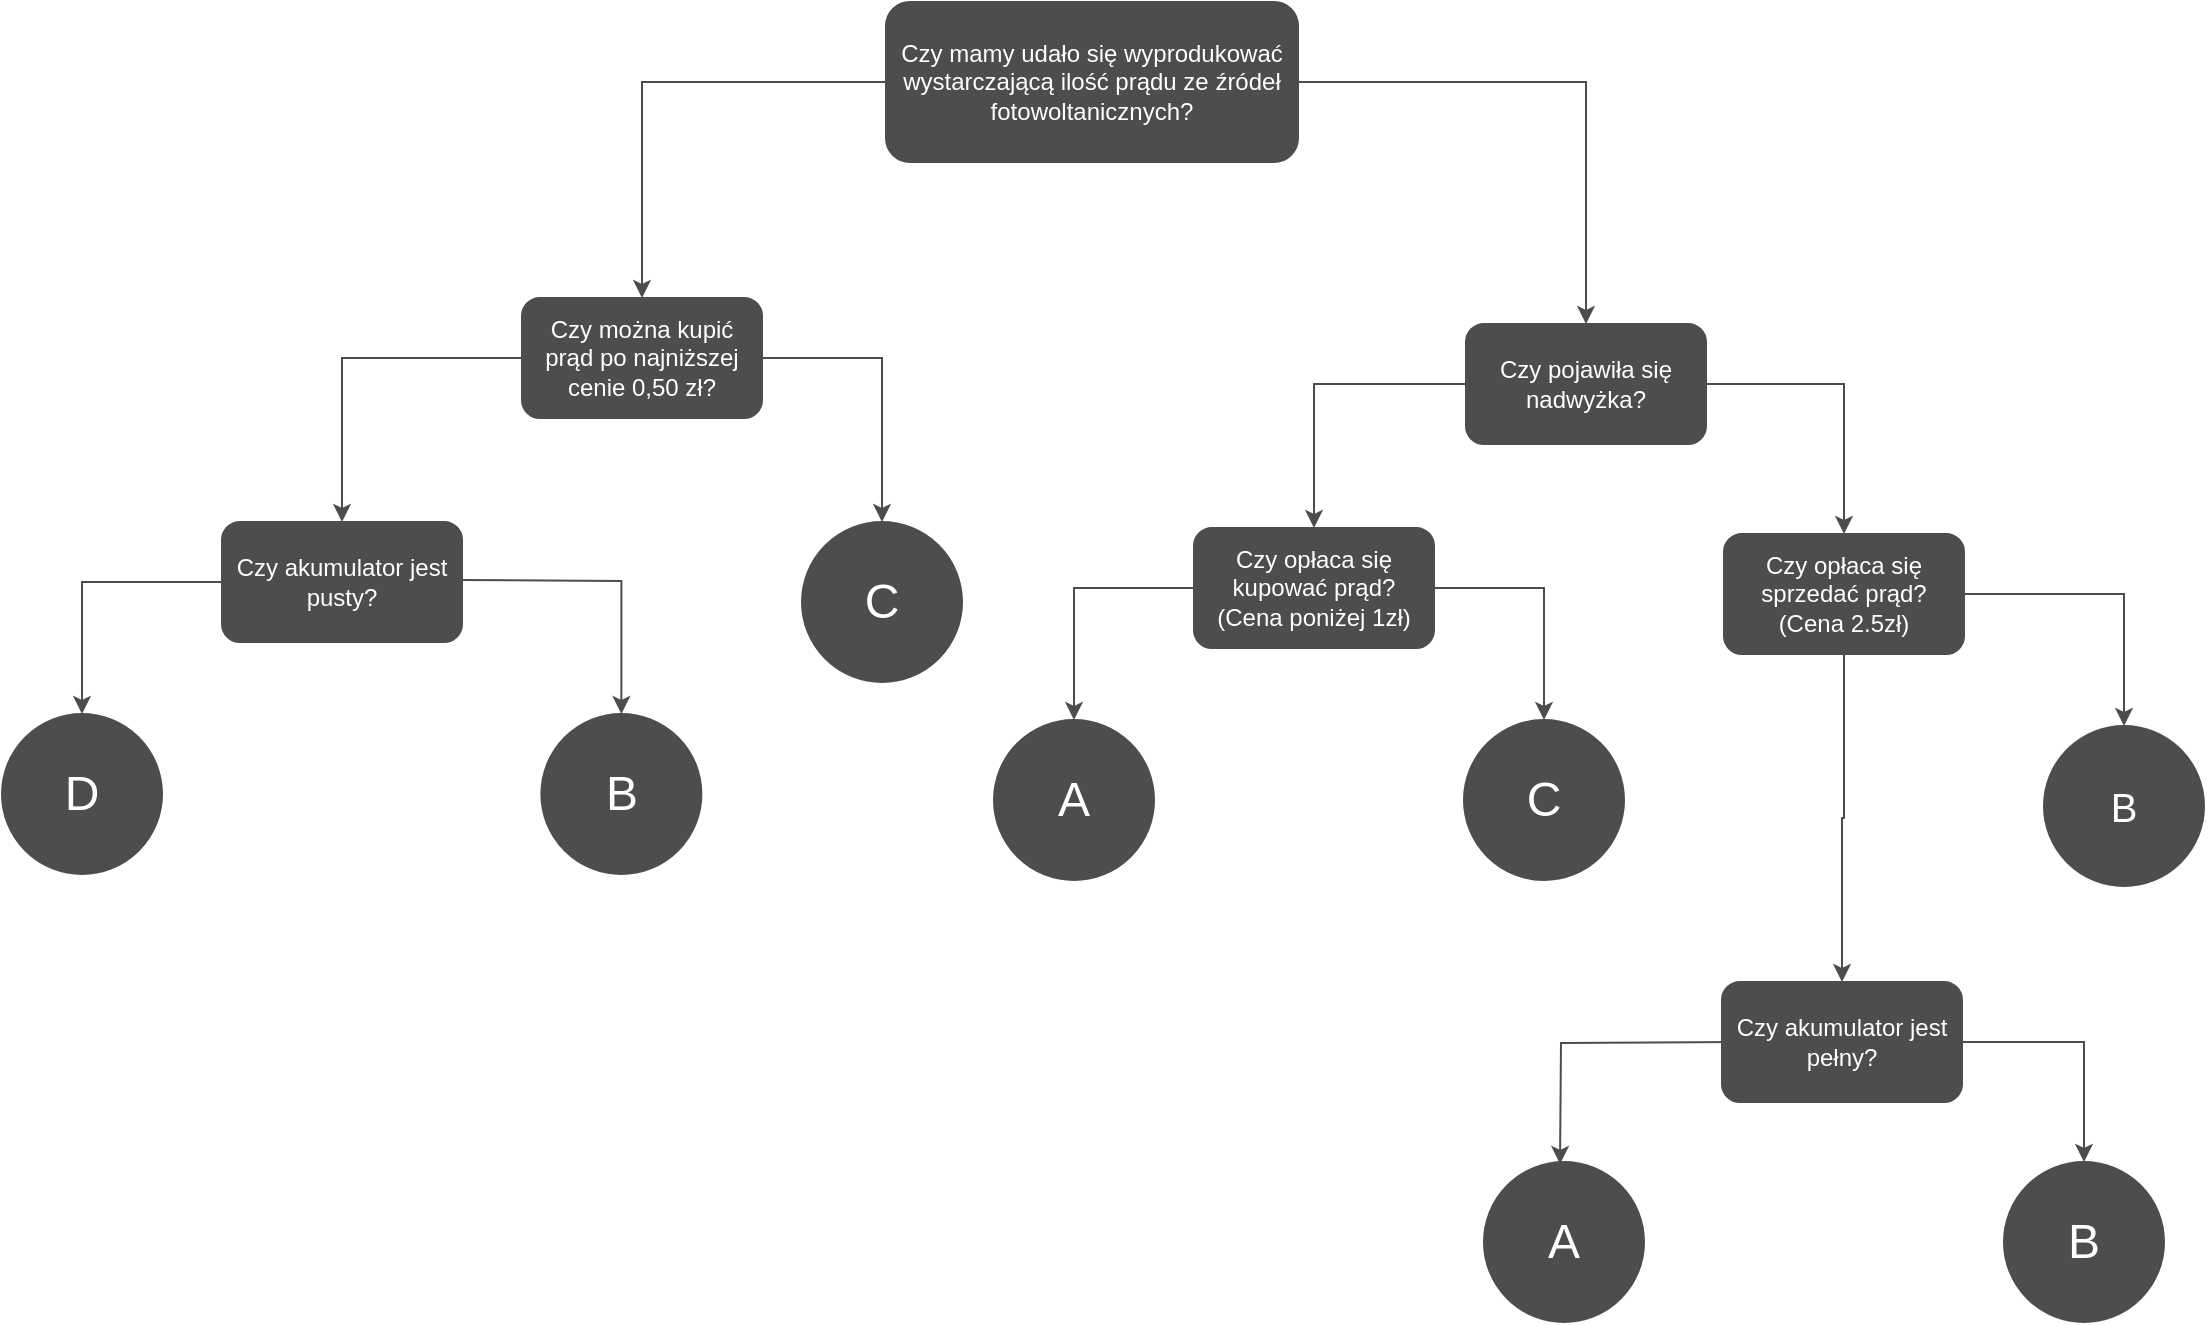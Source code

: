 <mxfile version="14.5.10" type="github"><diagram id="IkDnUsf_z1abPDrehuKb" name="Page-1"><mxGraphModel dx="1221" dy="578" grid="1" gridSize="10" guides="1" tooltips="1" connect="1" arrows="1" fold="1" page="1" pageScale="1" pageWidth="1169" pageHeight="827" math="0" shadow="0"><root><mxCell id="0"/><mxCell id="1" parent="0"/><mxCell id="3e4Ln8BOHSy5U9Qqnask-23" style="edgeStyle=orthogonalEdgeStyle;rounded=0;orthogonalLoop=1;jettySize=auto;html=1;entryX=0.5;entryY=0;entryDx=0;entryDy=0;strokeColor=#4D4D4D;labelBackgroundColor=none;fillColor=#4D4D4D;fontColor=#FFFFFF;" parent="1" source="3e4Ln8BOHSy5U9Qqnask-2" target="3e4Ln8BOHSy5U9Qqnask-3" edge="1"><mxGeometry relative="1" as="geometry"/></mxCell><mxCell id="3e4Ln8BOHSy5U9Qqnask-25" style="edgeStyle=orthogonalEdgeStyle;rounded=0;orthogonalLoop=1;jettySize=auto;html=1;entryX=0.5;entryY=0;entryDx=0;entryDy=0;strokeColor=#4D4D4D;labelBackgroundColor=none;fillColor=#4D4D4D;fontColor=#FFFFFF;" parent="1" source="3e4Ln8BOHSy5U9Qqnask-2" target="3e4Ln8BOHSy5U9Qqnask-9" edge="1"><mxGeometry relative="1" as="geometry"/></mxCell><mxCell id="3e4Ln8BOHSy5U9Qqnask-2" value="Czy mamy udało się wyprodukować wystarczającą ilość prądu ze źródeł fotowoltanicznych?" style="rounded=1;whiteSpace=wrap;html=1;labelBackgroundColor=none;strokeColor=#4D4D4D;fillColor=#4D4D4D;fontColor=#FFFFFF;" parent="1" vertex="1"><mxGeometry x="507" y="30" width="206" height="80" as="geometry"/></mxCell><mxCell id="3e4Ln8BOHSy5U9Qqnask-6" style="edgeStyle=orthogonalEdgeStyle;rounded=0;orthogonalLoop=1;jettySize=auto;html=1;entryX=0.5;entryY=0;entryDx=0;entryDy=0;exitX=1;exitY=0.5;exitDx=0;exitDy=0;labelBackgroundColor=none;strokeColor=#4D4D4D;fillColor=#4D4D4D;fontColor=#FFFFFF;" parent="1" source="3e4Ln8BOHSy5U9Qqnask-3" target="3e4Ln8BOHSy5U9Qqnask-5" edge="1"><mxGeometry relative="1" as="geometry"/></mxCell><mxCell id="3e4Ln8BOHSy5U9Qqnask-8" value="Tak" style="edgeLabel;html=1;align=center;verticalAlign=middle;resizable=0;points=[];labelBackgroundColor=none;strokeColor=#4D4D4D;fillColor=#4D4D4D;fontColor=#FFFFFF;" parent="3e4Ln8BOHSy5U9Qqnask-6" vertex="1" connectable="0"><mxGeometry x="0.145" y="3" relative="1" as="geometry"><mxPoint x="-103" y="-10" as="offset"/></mxGeometry></mxCell><mxCell id="3e4Ln8BOHSy5U9Qqnask-27" style="edgeStyle=orthogonalEdgeStyle;rounded=0;orthogonalLoop=1;jettySize=auto;html=1;entryX=0.5;entryY=0;entryDx=0;entryDy=0;strokeColor=#4D4D4D;labelBackgroundColor=none;fillColor=#4D4D4D;fontColor=#FFFFFF;" parent="1" source="3e4Ln8BOHSy5U9Qqnask-3" target="3e4Ln8BOHSy5U9Qqnask-26" edge="1"><mxGeometry relative="1" as="geometry"/></mxCell><mxCell id="3e4Ln8BOHSy5U9Qqnask-3" value="Czy pojawiła się nadwyżka?" style="rounded=1;whiteSpace=wrap;html=1;labelBackgroundColor=none;strokeColor=#4D4D4D;fillColor=#4D4D4D;fontColor=#FFFFFF;" parent="1" vertex="1"><mxGeometry x="797" y="191" width="120" height="60" as="geometry"/></mxCell><mxCell id="3e4Ln8BOHSy5U9Qqnask-12" style="edgeStyle=orthogonalEdgeStyle;rounded=0;orthogonalLoop=1;jettySize=auto;html=1;strokeColor=#4D4D4D;exitX=1;exitY=0.5;exitDx=0;exitDy=0;labelBackgroundColor=none;fillColor=#4D4D4D;fontColor=#FFFFFF;" parent="1" source="3e4Ln8BOHSy5U9Qqnask-5" target="3e4Ln8BOHSy5U9Qqnask-10" edge="1"><mxGeometry relative="1" as="geometry"/></mxCell><mxCell id="3e4Ln8BOHSy5U9Qqnask-15" style="edgeStyle=orthogonalEdgeStyle;rounded=0;orthogonalLoop=1;jettySize=auto;html=1;entryX=0.5;entryY=0;entryDx=0;entryDy=0;strokeColor=#4D4D4D;labelBackgroundColor=none;fillColor=#4D4D4D;fontColor=#FFFFFF;" parent="1" source="3e4Ln8BOHSy5U9Qqnask-5" target="3e4Ln8BOHSy5U9Qqnask-14" edge="1"><mxGeometry relative="1" as="geometry"><mxPoint x="1021" y="413" as="targetPoint"/></mxGeometry></mxCell><mxCell id="3e4Ln8BOHSy5U9Qqnask-5" value="Czy opłaca się sprzedać prąd?&lt;br&gt;(Cena 2.5zł)" style="rounded=1;whiteSpace=wrap;html=1;labelBackgroundColor=none;strokeColor=#4D4D4D;fillColor=#4D4D4D;fontColor=#FFFFFF;" parent="1" vertex="1"><mxGeometry x="926" y="296" width="120" height="60" as="geometry"/></mxCell><mxCell id="3e4Ln8BOHSy5U9Qqnask-40" style="edgeStyle=orthogonalEdgeStyle;rounded=0;orthogonalLoop=1;jettySize=auto;html=1;entryX=0.5;entryY=0;entryDx=0;entryDy=0;strokeColor=#4D4D4D;labelBackgroundColor=none;fillColor=#4D4D4D;fontColor=#FFFFFF;" parent="1" source="3e4Ln8BOHSy5U9Qqnask-9" target="3e4Ln8BOHSy5U9Qqnask-39" edge="1"><mxGeometry relative="1" as="geometry"/></mxCell><mxCell id="3e4Ln8BOHSy5U9Qqnask-42" style="edgeStyle=orthogonalEdgeStyle;rounded=0;orthogonalLoop=1;jettySize=auto;html=1;entryX=0.5;entryY=0;entryDx=0;entryDy=0;strokeColor=#4D4D4D;labelBackgroundColor=none;fillColor=#4D4D4D;fontColor=#FFFFFF;" parent="1" source="3e4Ln8BOHSy5U9Qqnask-9" target="3e4Ln8BOHSy5U9Qqnask-41" edge="1"><mxGeometry relative="1" as="geometry"/></mxCell><mxCell id="3e4Ln8BOHSy5U9Qqnask-44" value="Nie" style="edgeLabel;html=1;align=center;verticalAlign=middle;resizable=0;points=[];labelBackgroundColor=none;strokeColor=#4D4D4D;fillColor=#4D4D4D;fontStyle=1;fontSize=15;fontColor=#FFFFFF;" parent="3e4Ln8BOHSy5U9Qqnask-42" vertex="1" connectable="0"><mxGeometry x="-0.308" y="2" relative="1" as="geometry"><mxPoint x="9" y="-12" as="offset"/></mxGeometry></mxCell><mxCell id="3e4Ln8BOHSy5U9Qqnask-9" value="Czy można kupić prąd po najniższej cenie 0,50 zł?" style="rounded=1;whiteSpace=wrap;html=1;labelBackgroundColor=none;strokeColor=#4D4D4D;fillColor=#4D4D4D;fontColor=#FFFFFF;" parent="1" vertex="1"><mxGeometry x="325" y="178" width="120" height="60" as="geometry"/></mxCell><mxCell id="3e4Ln8BOHSy5U9Qqnask-10" value="&lt;font style=&quot;font-size: 20px&quot;&gt;B&lt;/font&gt;" style="ellipse;whiteSpace=wrap;html=1;labelBackgroundColor=none;strokeColor=#4D4D4D;fillColor=#4D4D4D;fontColor=#FFFFFF;" parent="1" vertex="1"><mxGeometry x="1086" y="392" width="80" height="80" as="geometry"/></mxCell><mxCell id="3e4Ln8BOHSy5U9Qqnask-21" style="edgeStyle=orthogonalEdgeStyle;rounded=0;orthogonalLoop=1;jettySize=auto;html=1;entryX=0.5;entryY=0;entryDx=0;entryDy=0;strokeColor=#4D4D4D;labelBackgroundColor=none;fillColor=#4D4D4D;fontColor=#FFFFFF;" parent="1" edge="1"><mxGeometry relative="1" as="geometry"><mxPoint x="934" y="550" as="sourcePoint"/><mxPoint x="844" y="611" as="targetPoint"/></mxGeometry></mxCell><mxCell id="3e4Ln8BOHSy5U9Qqnask-51" style="edgeStyle=orthogonalEdgeStyle;rounded=0;orthogonalLoop=1;jettySize=auto;html=1;entryX=0.5;entryY=0;entryDx=0;entryDy=0;strokeColor=#4D4D4D;labelBackgroundColor=none;fillColor=#4D4D4D;fontColor=#FFFFFF;" parent="1" source="3e4Ln8BOHSy5U9Qqnask-14" target="3e4Ln8BOHSy5U9Qqnask-17" edge="1"><mxGeometry relative="1" as="geometry"/></mxCell><mxCell id="3e4Ln8BOHSy5U9Qqnask-52" value="Tak" style="edgeLabel;html=1;align=center;verticalAlign=middle;resizable=0;points=[];labelBackgroundColor=none;strokeColor=#4D4D4D;fillColor=#4D4D4D;fontColor=#FFFFFF;" parent="3e4Ln8BOHSy5U9Qqnask-51" vertex="1" connectable="0"><mxGeometry x="-0.264" y="-4" relative="1" as="geometry"><mxPoint x="-71" y="-21" as="offset"/></mxGeometry></mxCell><mxCell id="3e4Ln8BOHSy5U9Qqnask-14" value="Czy akumulator jest pełny?" style="rounded=1;whiteSpace=wrap;html=1;labelBackgroundColor=none;strokeColor=#4D4D4D;fillColor=#4D4D4D;fontColor=#FFFFFF;" parent="1" vertex="1"><mxGeometry x="925" y="520" width="120" height="60" as="geometry"/></mxCell><mxCell id="3e4Ln8BOHSy5U9Qqnask-17" value="&lt;font style=&quot;font-size: 24px&quot;&gt;B&lt;/font&gt;" style="ellipse;whiteSpace=wrap;html=1;labelBackgroundColor=none;strokeColor=#4D4D4D;fillColor=#4D4D4D;fontColor=#FFFFFF;" parent="1" vertex="1"><mxGeometry x="1066" y="610" width="80" height="80" as="geometry"/></mxCell><mxCell id="3e4Ln8BOHSy5U9Qqnask-18" value="&lt;font style=&quot;font-size: 24px&quot;&gt;A&lt;/font&gt;" style="ellipse;whiteSpace=wrap;html=1;labelBackgroundColor=none;strokeColor=#4D4D4D;fillColor=#4D4D4D;fontColor=#FFFFFF;" parent="1" vertex="1"><mxGeometry x="806" y="610" width="80" height="80" as="geometry"/></mxCell><mxCell id="3e4Ln8BOHSy5U9Qqnask-33" style="edgeStyle=orthogonalEdgeStyle;rounded=0;orthogonalLoop=1;jettySize=auto;html=1;entryX=0.5;entryY=0;entryDx=0;entryDy=0;strokeColor=#4D4D4D;labelBackgroundColor=none;fillColor=#4D4D4D;fontColor=#FFFFFF;" parent="1" source="3e4Ln8BOHSy5U9Qqnask-26" target="3e4Ln8BOHSy5U9Qqnask-32" edge="1"><mxGeometry relative="1" as="geometry"/></mxCell><mxCell id="3e4Ln8BOHSy5U9Qqnask-35" style="edgeStyle=orthogonalEdgeStyle;rounded=0;orthogonalLoop=1;jettySize=auto;html=1;entryX=0.5;entryY=0;entryDx=0;entryDy=0;strokeColor=#4D4D4D;labelBackgroundColor=none;fillColor=#4D4D4D;fontColor=#FFFFFF;" parent="1" source="3e4Ln8BOHSy5U9Qqnask-26" target="3e4Ln8BOHSy5U9Qqnask-34" edge="1"><mxGeometry relative="1" as="geometry"/></mxCell><mxCell id="3e4Ln8BOHSy5U9Qqnask-26" value="Czy opłaca się kupować prąd?&lt;br&gt;(Cena poniżej 1zł)" style="rounded=1;whiteSpace=wrap;html=1;labelBackgroundColor=none;strokeColor=#4D4D4D;fillColor=#4D4D4D;fontColor=#FFFFFF;" parent="1" vertex="1"><mxGeometry x="661" y="293" width="120" height="60" as="geometry"/></mxCell><mxCell id="3e4Ln8BOHSy5U9Qqnask-32" value="&lt;font style=&quot;font-size: 24px&quot;&gt;C&lt;/font&gt;" style="ellipse;whiteSpace=wrap;html=1;aspect=fixed;labelBackgroundColor=none;strokeColor=#4D4D4D;fillColor=#4D4D4D;fontColor=#FFFFFF;" parent="1" vertex="1"><mxGeometry x="796" y="389" width="80" height="80" as="geometry"/></mxCell><mxCell id="3e4Ln8BOHSy5U9Qqnask-34" value="&lt;font style=&quot;font-size: 24px&quot;&gt;A&lt;/font&gt;" style="ellipse;whiteSpace=wrap;html=1;aspect=fixed;labelBackgroundColor=none;strokeColor=#4D4D4D;fillColor=#4D4D4D;fontColor=#FFFFFF;" parent="1" vertex="1"><mxGeometry x="561" y="389" width="80" height="80" as="geometry"/></mxCell><mxCell id="3e4Ln8BOHSy5U9Qqnask-39" value="&lt;font style=&quot;font-size: 24px&quot;&gt;C&lt;/font&gt;" style="ellipse;whiteSpace=wrap;html=1;aspect=fixed;labelBackgroundColor=none;strokeColor=#4D4D4D;fillColor=#4D4D4D;fontColor=#FFFFFF;" parent="1" vertex="1"><mxGeometry x="465" y="290" width="80" height="80" as="geometry"/></mxCell><mxCell id="3e4Ln8BOHSy5U9Qqnask-46" style="edgeStyle=orthogonalEdgeStyle;rounded=0;orthogonalLoop=1;jettySize=auto;html=1;entryX=0.5;entryY=0;entryDx=0;entryDy=0;strokeColor=#4D4D4D;labelBackgroundColor=none;fillColor=#4D4D4D;fontColor=#FFFFFF;" parent="1" target="3e4Ln8BOHSy5U9Qqnask-45" edge="1"><mxGeometry relative="1" as="geometry"><mxPoint x="295" y="319" as="sourcePoint"/><mxPoint x="375" y="391" as="targetPoint"/></mxGeometry></mxCell><mxCell id="Hj2xpv8H0NAhdE0GHQou-2" style="edgeStyle=orthogonalEdgeStyle;rounded=0;orthogonalLoop=1;jettySize=auto;html=1;entryX=0.5;entryY=0;entryDx=0;entryDy=0;strokeColor=#4D4D4D;fillColor=#4D4D4D;fontColor=#FFFFFF;" edge="1" parent="1" source="3e4Ln8BOHSy5U9Qqnask-41" target="3e4Ln8BOHSy5U9Qqnask-47"><mxGeometry relative="1" as="geometry"/></mxCell><mxCell id="3e4Ln8BOHSy5U9Qqnask-41" value="Czy akumulator jest pusty?" style="rounded=1;whiteSpace=wrap;html=1;labelBackgroundColor=none;strokeColor=#4D4D4D;fillColor=#4D4D4D;fontColor=#FFFFFF;" parent="1" vertex="1"><mxGeometry x="175" y="290" width="120" height="60" as="geometry"/></mxCell><mxCell id="3e4Ln8BOHSy5U9Qqnask-45" value="&lt;font style=&quot;font-size: 24px&quot;&gt;B&lt;/font&gt;" style="ellipse;whiteSpace=wrap;html=1;aspect=fixed;labelBackgroundColor=none;strokeColor=#4D4D4D;fillColor=#4D4D4D;fontColor=#FFFFFF;" parent="1" vertex="1"><mxGeometry x="334.69" y="386" width="80" height="80" as="geometry"/></mxCell><mxCell id="3e4Ln8BOHSy5U9Qqnask-47" value="&lt;font style=&quot;font-size: 24px&quot;&gt;D&lt;/font&gt;" style="ellipse;whiteSpace=wrap;html=1;aspect=fixed;labelBackgroundColor=none;strokeColor=#4D4D4D;fillColor=#4D4D4D;fontColor=#FFFFFF;" parent="1" vertex="1"><mxGeometry x="65" y="386" width="80" height="80" as="geometry"/></mxCell><mxCell id="Hj2xpv8H0NAhdE0GHQou-3" value="Nie" style="edgeLabel;html=1;align=center;verticalAlign=middle;resizable=0;points=[];labelBackgroundColor=none;strokeColor=#4D4D4D;fillColor=#4D4D4D;fontStyle=1;fontSize=15;fontColor=#FFFFFF;" vertex="1" connectable="0" parent="1"><mxGeometry x="284.69" y="207.966" as="geometry"><mxPoint x="-141" y="97" as="offset"/></mxGeometry></mxCell><mxCell id="Hj2xpv8H0NAhdE0GHQou-4" value="Nie" style="edgeLabel;html=1;align=center;verticalAlign=middle;resizable=0;points=[];labelBackgroundColor=none;strokeColor=#4D4D4D;fillColor=#4D4D4D;fontStyle=1;fontSize=15;fontColor=#FFFFFF;" vertex="1" connectable="0" parent="1"><mxGeometry x="295.0" y="227.966" as="geometry"><mxPoint x="167" y="-173" as="offset"/></mxGeometry></mxCell><mxCell id="Hj2xpv8H0NAhdE0GHQou-5" value="Nie" style="edgeLabel;html=1;align=center;verticalAlign=middle;resizable=0;points=[];labelBackgroundColor=none;strokeColor=#4D4D4D;fillColor=#4D4D4D;fontStyle=1;fontSize=15;fontColor=#FFFFFF;" vertex="1" connectable="0" parent="1"><mxGeometry x="250.0" y="237.996" as="geometry"><mxPoint x="378" y="68" as="offset"/></mxGeometry></mxCell><mxCell id="Hj2xpv8H0NAhdE0GHQou-6" value="Nie" style="edgeLabel;html=1;align=center;verticalAlign=middle;resizable=0;points=[];labelBackgroundColor=none;strokeColor=#4D4D4D;fillColor=#4D4D4D;fontStyle=1;fontSize=15;fontColor=#FFFFFF;" vertex="1" connectable="0" parent="1"><mxGeometry x="270.0" y="250.996" as="geometry"><mxPoint x="490" y="-41" as="offset"/></mxGeometry></mxCell><mxCell id="Hj2xpv8H0NAhdE0GHQou-8" value="Nie" style="edgeLabel;html=1;align=center;verticalAlign=middle;resizable=0;points=[];labelBackgroundColor=none;strokeColor=#4D4D4D;fillColor=#4D4D4D;fontStyle=1;fontSize=15;fontColor=#FFFFFF;" vertex="1" connectable="0" parent="1"><mxGeometry x="284.69" y="269.996" as="geometry"><mxPoint x="603" y="269" as="offset"/></mxGeometry></mxCell><mxCell id="Hj2xpv8H0NAhdE0GHQou-9" value="Nie" style="edgeLabel;html=1;align=center;verticalAlign=middle;resizable=0;points=[];labelBackgroundColor=none;strokeColor=#4D4D4D;fillColor=#4D4D4D;fontStyle=1;fontSize=15;fontColor=#FFFFFF;" vertex="1" connectable="0" parent="1"><mxGeometry x="334.69" y="289.996" as="geometry"><mxPoint x="669" y="98" as="offset"/></mxGeometry></mxCell><mxCell id="Hj2xpv8H0NAhdE0GHQou-10" value="Tak" style="edgeLabel;html=1;align=center;verticalAlign=middle;resizable=0;points=[];labelBackgroundColor=none;strokeColor=#4D4D4D;fillColor=#4D4D4D;fontStyle=1;fontSize=15;fontColor=#FFFFFF;" vertex="1" connectable="0" parent="1"><mxGeometry x="770.0" y="57.996" as="geometry"><mxPoint x="2" y="-3" as="offset"/></mxGeometry></mxCell><mxCell id="Hj2xpv8H0NAhdE0GHQou-12" value="Tak" style="edgeLabel;html=1;align=center;verticalAlign=middle;resizable=0;points=[];labelBackgroundColor=none;strokeColor=#4D4D4D;fillColor=#4D4D4D;fontStyle=1;fontSize=15;fontColor=#FFFFFF;" vertex="1" connectable="0" parent="1"><mxGeometry x="825.0" y="57.996" as="geometry"><mxPoint x="-347" y="140" as="offset"/></mxGeometry></mxCell><mxCell id="Hj2xpv8H0NAhdE0GHQou-13" value="Tak" style="edgeLabel;html=1;align=center;verticalAlign=middle;resizable=0;points=[];labelBackgroundColor=none;strokeColor=#4D4D4D;fillColor=#4D4D4D;fontStyle=1;fontSize=15;fontColor=#FFFFFF;" vertex="1" connectable="0" parent="1"><mxGeometry x="827.0" y="72.996" as="geometry"><mxPoint x="-497" y="235" as="offset"/></mxGeometry></mxCell><mxCell id="Hj2xpv8H0NAhdE0GHQou-14" value="Tak" style="edgeLabel;html=1;align=center;verticalAlign=middle;resizable=0;points=[];labelBackgroundColor=none;strokeColor=#4D4D4D;fillColor=#4D4D4D;fontStyle=1;fontSize=15;fontColor=#FFFFFF;" vertex="1" connectable="0" parent="1"><mxGeometry x="781.0" y="89.996" as="geometry"><mxPoint x="171" y="117" as="offset"/></mxGeometry></mxCell><mxCell id="Hj2xpv8H0NAhdE0GHQou-15" value="Tak" style="edgeLabel;html=1;align=center;verticalAlign=middle;resizable=0;points=[];labelBackgroundColor=none;strokeColor=#4D4D4D;fillColor=#4D4D4D;fontStyle=1;fontSize=15;fontColor=#FFFFFF;" vertex="1" connectable="0" parent="1"><mxGeometry x="796.0" y="99.996" as="geometry"><mxPoint x="279" y="213" as="offset"/></mxGeometry></mxCell><mxCell id="Hj2xpv8H0NAhdE0GHQou-16" value="Tak" style="edgeLabel;html=1;align=center;verticalAlign=middle;resizable=0;points=[];labelBackgroundColor=none;strokeColor=#4D4D4D;fillColor=#4D4D4D;fontStyle=1;fontSize=15;fontColor=#FFFFFF;" vertex="1" connectable="0" parent="1"><mxGeometry x="806.0" y="110.996" as="geometry"><mxPoint x="2" y="194" as="offset"/></mxGeometry></mxCell><mxCell id="Hj2xpv8H0NAhdE0GHQou-17" value="Tak" style="edgeLabel;html=1;align=center;verticalAlign=middle;resizable=0;points=[];labelBackgroundColor=none;strokeColor=#4D4D4D;fillColor=#4D4D4D;fontStyle=1;fontSize=15;fontColor=#FFFFFF;" vertex="1" connectable="0" parent="1"><mxGeometry x="827.0" y="119.996" as="geometry"><mxPoint x="249" y="416" as="offset"/></mxGeometry></mxCell></root></mxGraphModel></diagram></mxfile>